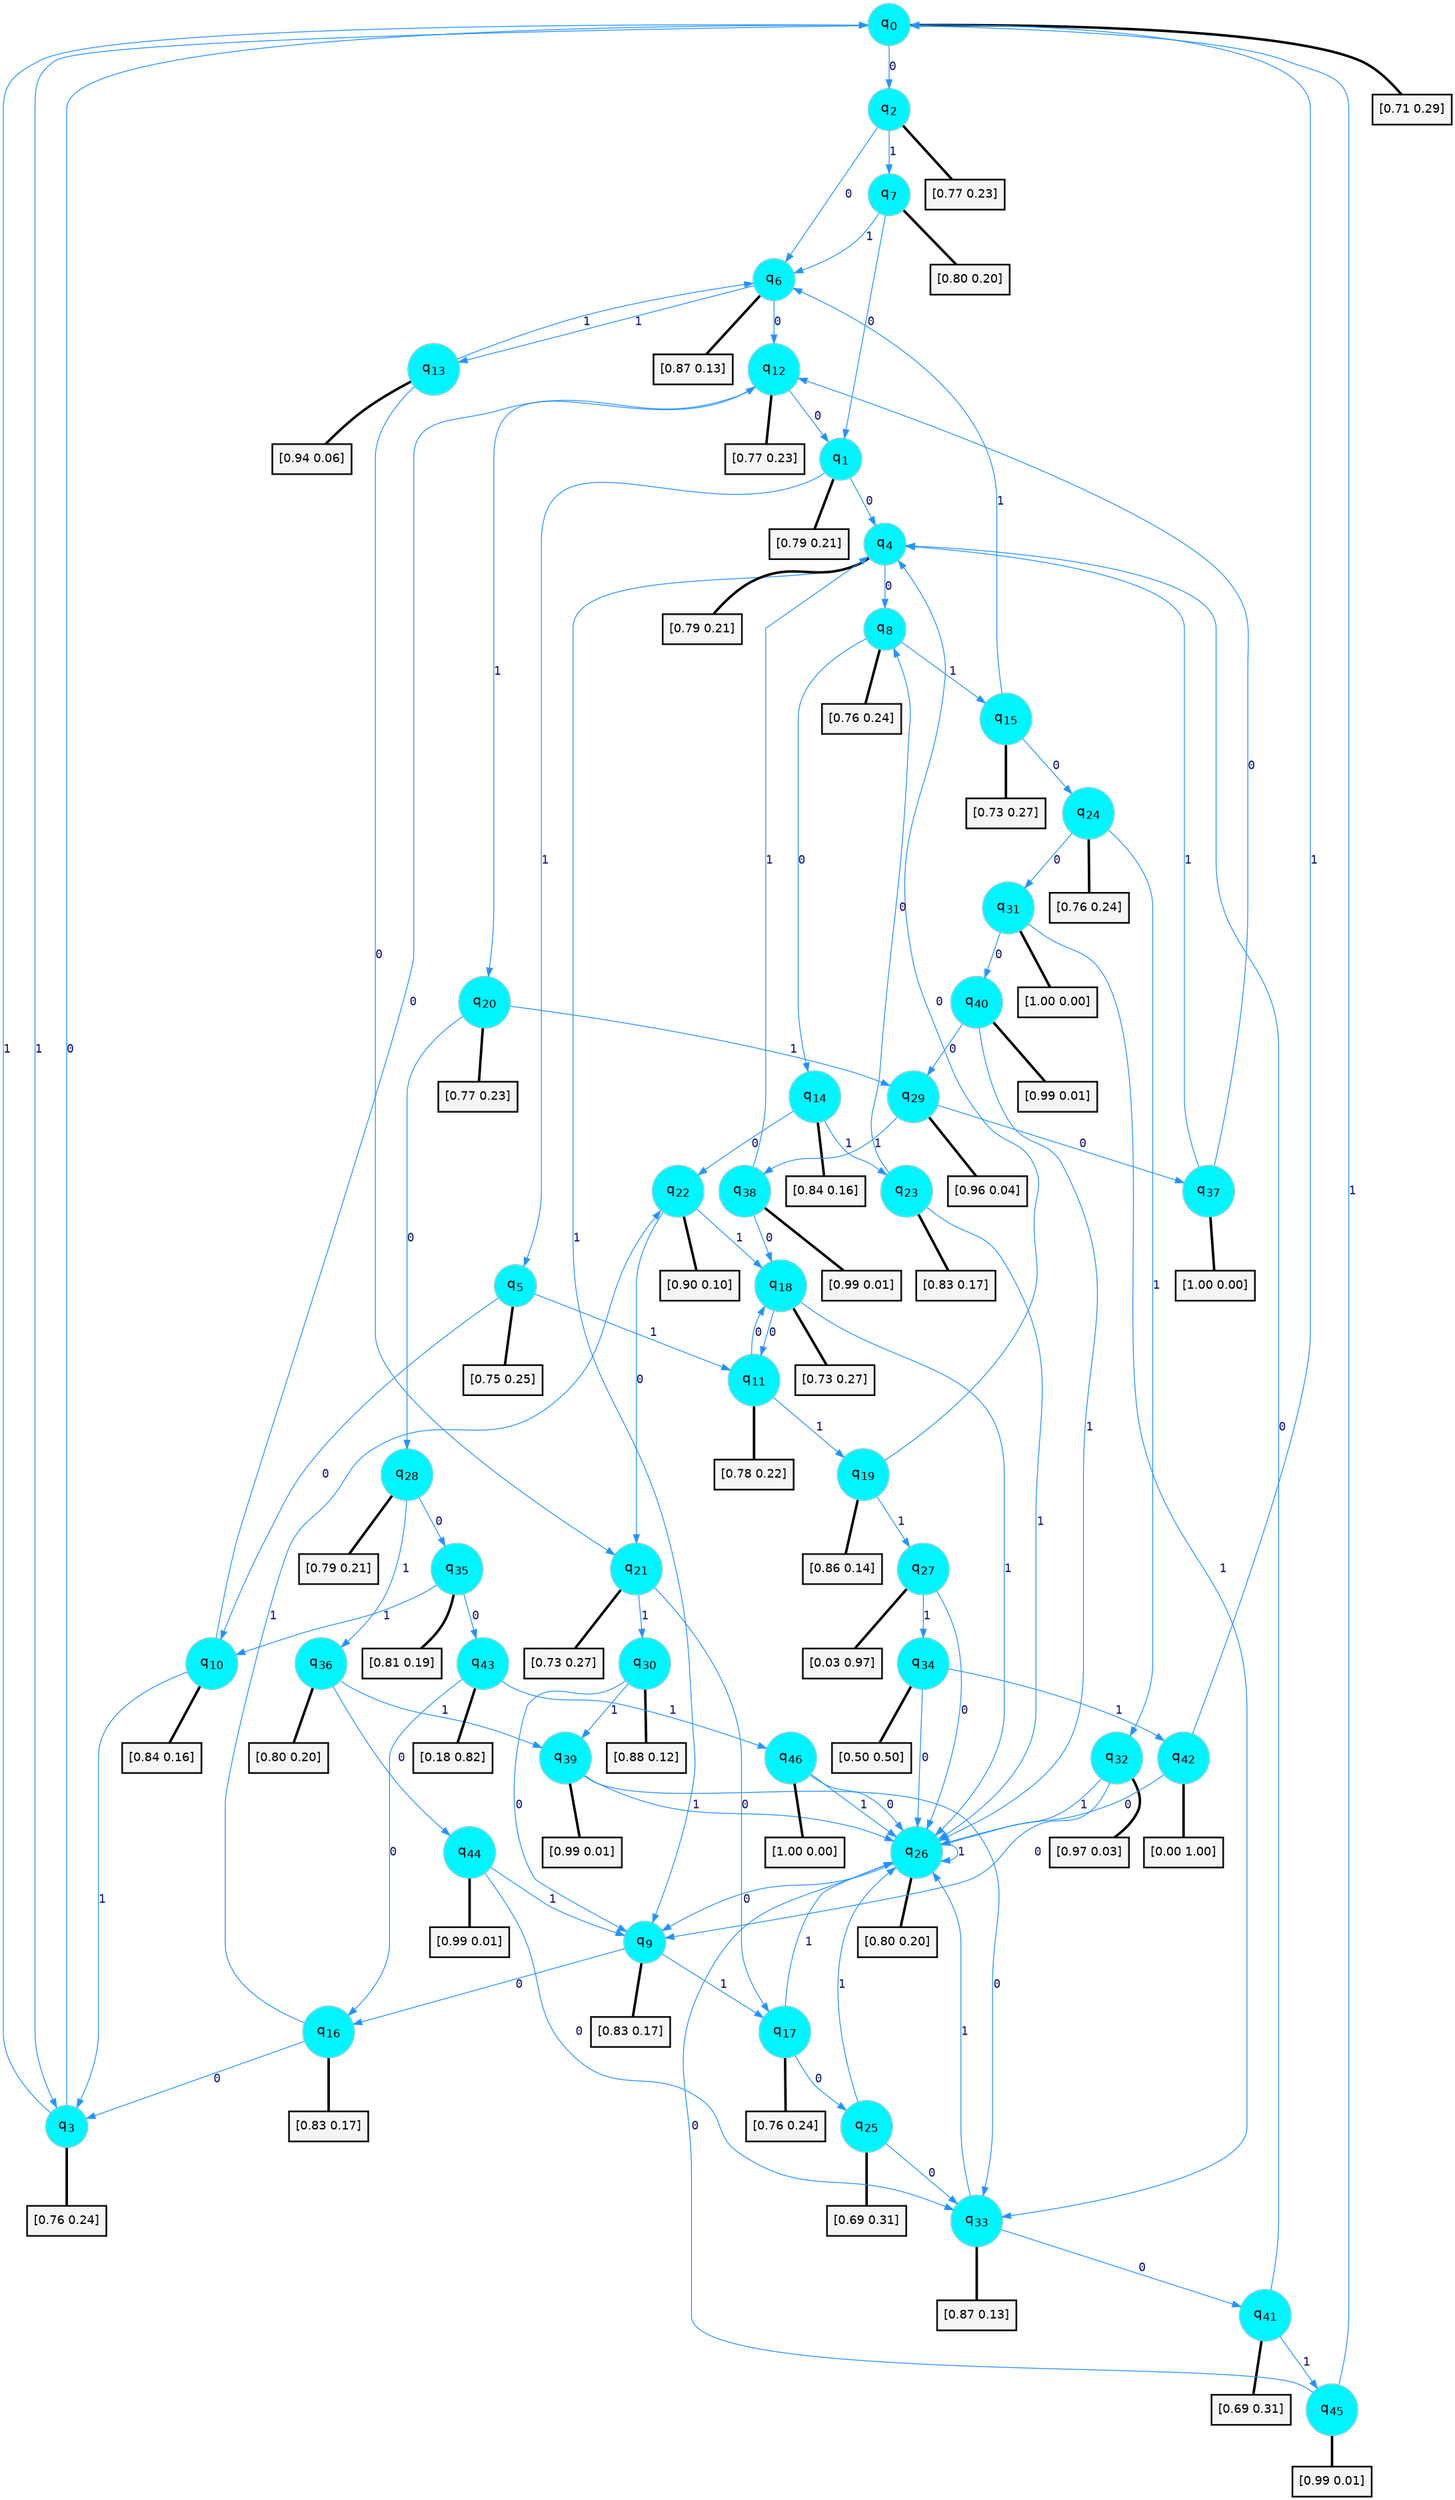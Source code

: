 digraph G {
graph [
bgcolor=transparent, dpi=300, rankdir=TD, size="40,25"];
node [
color=gray, fillcolor=turquoise1, fontcolor=black, fontname=Helvetica, fontsize=16, fontweight=bold, shape=circle, style=filled];
edge [
arrowsize=1, color=dodgerblue1, fontcolor=midnightblue, fontname=courier, fontweight=bold, penwidth=1, style=solid, weight=20];
0[label=<q<SUB>0</SUB>>];
1[label=<q<SUB>1</SUB>>];
2[label=<q<SUB>2</SUB>>];
3[label=<q<SUB>3</SUB>>];
4[label=<q<SUB>4</SUB>>];
5[label=<q<SUB>5</SUB>>];
6[label=<q<SUB>6</SUB>>];
7[label=<q<SUB>7</SUB>>];
8[label=<q<SUB>8</SUB>>];
9[label=<q<SUB>9</SUB>>];
10[label=<q<SUB>10</SUB>>];
11[label=<q<SUB>11</SUB>>];
12[label=<q<SUB>12</SUB>>];
13[label=<q<SUB>13</SUB>>];
14[label=<q<SUB>14</SUB>>];
15[label=<q<SUB>15</SUB>>];
16[label=<q<SUB>16</SUB>>];
17[label=<q<SUB>17</SUB>>];
18[label=<q<SUB>18</SUB>>];
19[label=<q<SUB>19</SUB>>];
20[label=<q<SUB>20</SUB>>];
21[label=<q<SUB>21</SUB>>];
22[label=<q<SUB>22</SUB>>];
23[label=<q<SUB>23</SUB>>];
24[label=<q<SUB>24</SUB>>];
25[label=<q<SUB>25</SUB>>];
26[label=<q<SUB>26</SUB>>];
27[label=<q<SUB>27</SUB>>];
28[label=<q<SUB>28</SUB>>];
29[label=<q<SUB>29</SUB>>];
30[label=<q<SUB>30</SUB>>];
31[label=<q<SUB>31</SUB>>];
32[label=<q<SUB>32</SUB>>];
33[label=<q<SUB>33</SUB>>];
34[label=<q<SUB>34</SUB>>];
35[label=<q<SUB>35</SUB>>];
36[label=<q<SUB>36</SUB>>];
37[label=<q<SUB>37</SUB>>];
38[label=<q<SUB>38</SUB>>];
39[label=<q<SUB>39</SUB>>];
40[label=<q<SUB>40</SUB>>];
41[label=<q<SUB>41</SUB>>];
42[label=<q<SUB>42</SUB>>];
43[label=<q<SUB>43</SUB>>];
44[label=<q<SUB>44</SUB>>];
45[label=<q<SUB>45</SUB>>];
46[label=<q<SUB>46</SUB>>];
47[label="[0.71 0.29]", shape=box,fontcolor=black, fontname=Helvetica, fontsize=14, penwidth=2, fillcolor=whitesmoke,color=black];
48[label="[0.79 0.21]", shape=box,fontcolor=black, fontname=Helvetica, fontsize=14, penwidth=2, fillcolor=whitesmoke,color=black];
49[label="[0.77 0.23]", shape=box,fontcolor=black, fontname=Helvetica, fontsize=14, penwidth=2, fillcolor=whitesmoke,color=black];
50[label="[0.76 0.24]", shape=box,fontcolor=black, fontname=Helvetica, fontsize=14, penwidth=2, fillcolor=whitesmoke,color=black];
51[label="[0.79 0.21]", shape=box,fontcolor=black, fontname=Helvetica, fontsize=14, penwidth=2, fillcolor=whitesmoke,color=black];
52[label="[0.75 0.25]", shape=box,fontcolor=black, fontname=Helvetica, fontsize=14, penwidth=2, fillcolor=whitesmoke,color=black];
53[label="[0.87 0.13]", shape=box,fontcolor=black, fontname=Helvetica, fontsize=14, penwidth=2, fillcolor=whitesmoke,color=black];
54[label="[0.80 0.20]", shape=box,fontcolor=black, fontname=Helvetica, fontsize=14, penwidth=2, fillcolor=whitesmoke,color=black];
55[label="[0.76 0.24]", shape=box,fontcolor=black, fontname=Helvetica, fontsize=14, penwidth=2, fillcolor=whitesmoke,color=black];
56[label="[0.83 0.17]", shape=box,fontcolor=black, fontname=Helvetica, fontsize=14, penwidth=2, fillcolor=whitesmoke,color=black];
57[label="[0.84 0.16]", shape=box,fontcolor=black, fontname=Helvetica, fontsize=14, penwidth=2, fillcolor=whitesmoke,color=black];
58[label="[0.78 0.22]", shape=box,fontcolor=black, fontname=Helvetica, fontsize=14, penwidth=2, fillcolor=whitesmoke,color=black];
59[label="[0.77 0.23]", shape=box,fontcolor=black, fontname=Helvetica, fontsize=14, penwidth=2, fillcolor=whitesmoke,color=black];
60[label="[0.94 0.06]", shape=box,fontcolor=black, fontname=Helvetica, fontsize=14, penwidth=2, fillcolor=whitesmoke,color=black];
61[label="[0.84 0.16]", shape=box,fontcolor=black, fontname=Helvetica, fontsize=14, penwidth=2, fillcolor=whitesmoke,color=black];
62[label="[0.73 0.27]", shape=box,fontcolor=black, fontname=Helvetica, fontsize=14, penwidth=2, fillcolor=whitesmoke,color=black];
63[label="[0.83 0.17]", shape=box,fontcolor=black, fontname=Helvetica, fontsize=14, penwidth=2, fillcolor=whitesmoke,color=black];
64[label="[0.76 0.24]", shape=box,fontcolor=black, fontname=Helvetica, fontsize=14, penwidth=2, fillcolor=whitesmoke,color=black];
65[label="[0.73 0.27]", shape=box,fontcolor=black, fontname=Helvetica, fontsize=14, penwidth=2, fillcolor=whitesmoke,color=black];
66[label="[0.86 0.14]", shape=box,fontcolor=black, fontname=Helvetica, fontsize=14, penwidth=2, fillcolor=whitesmoke,color=black];
67[label="[0.77 0.23]", shape=box,fontcolor=black, fontname=Helvetica, fontsize=14, penwidth=2, fillcolor=whitesmoke,color=black];
68[label="[0.73 0.27]", shape=box,fontcolor=black, fontname=Helvetica, fontsize=14, penwidth=2, fillcolor=whitesmoke,color=black];
69[label="[0.90 0.10]", shape=box,fontcolor=black, fontname=Helvetica, fontsize=14, penwidth=2, fillcolor=whitesmoke,color=black];
70[label="[0.83 0.17]", shape=box,fontcolor=black, fontname=Helvetica, fontsize=14, penwidth=2, fillcolor=whitesmoke,color=black];
71[label="[0.76 0.24]", shape=box,fontcolor=black, fontname=Helvetica, fontsize=14, penwidth=2, fillcolor=whitesmoke,color=black];
72[label="[0.69 0.31]", shape=box,fontcolor=black, fontname=Helvetica, fontsize=14, penwidth=2, fillcolor=whitesmoke,color=black];
73[label="[0.80 0.20]", shape=box,fontcolor=black, fontname=Helvetica, fontsize=14, penwidth=2, fillcolor=whitesmoke,color=black];
74[label="[0.03 0.97]", shape=box,fontcolor=black, fontname=Helvetica, fontsize=14, penwidth=2, fillcolor=whitesmoke,color=black];
75[label="[0.79 0.21]", shape=box,fontcolor=black, fontname=Helvetica, fontsize=14, penwidth=2, fillcolor=whitesmoke,color=black];
76[label="[0.96 0.04]", shape=box,fontcolor=black, fontname=Helvetica, fontsize=14, penwidth=2, fillcolor=whitesmoke,color=black];
77[label="[0.88 0.12]", shape=box,fontcolor=black, fontname=Helvetica, fontsize=14, penwidth=2, fillcolor=whitesmoke,color=black];
78[label="[1.00 0.00]", shape=box,fontcolor=black, fontname=Helvetica, fontsize=14, penwidth=2, fillcolor=whitesmoke,color=black];
79[label="[0.97 0.03]", shape=box,fontcolor=black, fontname=Helvetica, fontsize=14, penwidth=2, fillcolor=whitesmoke,color=black];
80[label="[0.87 0.13]", shape=box,fontcolor=black, fontname=Helvetica, fontsize=14, penwidth=2, fillcolor=whitesmoke,color=black];
81[label="[0.50 0.50]", shape=box,fontcolor=black, fontname=Helvetica, fontsize=14, penwidth=2, fillcolor=whitesmoke,color=black];
82[label="[0.81 0.19]", shape=box,fontcolor=black, fontname=Helvetica, fontsize=14, penwidth=2, fillcolor=whitesmoke,color=black];
83[label="[0.80 0.20]", shape=box,fontcolor=black, fontname=Helvetica, fontsize=14, penwidth=2, fillcolor=whitesmoke,color=black];
84[label="[1.00 0.00]", shape=box,fontcolor=black, fontname=Helvetica, fontsize=14, penwidth=2, fillcolor=whitesmoke,color=black];
85[label="[0.99 0.01]", shape=box,fontcolor=black, fontname=Helvetica, fontsize=14, penwidth=2, fillcolor=whitesmoke,color=black];
86[label="[0.99 0.01]", shape=box,fontcolor=black, fontname=Helvetica, fontsize=14, penwidth=2, fillcolor=whitesmoke,color=black];
87[label="[0.99 0.01]", shape=box,fontcolor=black, fontname=Helvetica, fontsize=14, penwidth=2, fillcolor=whitesmoke,color=black];
88[label="[0.69 0.31]", shape=box,fontcolor=black, fontname=Helvetica, fontsize=14, penwidth=2, fillcolor=whitesmoke,color=black];
89[label="[0.00 1.00]", shape=box,fontcolor=black, fontname=Helvetica, fontsize=14, penwidth=2, fillcolor=whitesmoke,color=black];
90[label="[0.18 0.82]", shape=box,fontcolor=black, fontname=Helvetica, fontsize=14, penwidth=2, fillcolor=whitesmoke,color=black];
91[label="[0.99 0.01]", shape=box,fontcolor=black, fontname=Helvetica, fontsize=14, penwidth=2, fillcolor=whitesmoke,color=black];
92[label="[0.99 0.01]", shape=box,fontcolor=black, fontname=Helvetica, fontsize=14, penwidth=2, fillcolor=whitesmoke,color=black];
93[label="[1.00 0.00]", shape=box,fontcolor=black, fontname=Helvetica, fontsize=14, penwidth=2, fillcolor=whitesmoke,color=black];
0->2 [label=0];
0->3 [label=1];
0->47 [arrowhead=none, penwidth=3,color=black];
1->4 [label=0];
1->5 [label=1];
1->48 [arrowhead=none, penwidth=3,color=black];
2->6 [label=0];
2->7 [label=1];
2->49 [arrowhead=none, penwidth=3,color=black];
3->0 [label=0];
3->0 [label=1];
3->50 [arrowhead=none, penwidth=3,color=black];
4->8 [label=0];
4->9 [label=1];
4->51 [arrowhead=none, penwidth=3,color=black];
5->10 [label=0];
5->11 [label=1];
5->52 [arrowhead=none, penwidth=3,color=black];
6->12 [label=0];
6->13 [label=1];
6->53 [arrowhead=none, penwidth=3,color=black];
7->1 [label=0];
7->6 [label=1];
7->54 [arrowhead=none, penwidth=3,color=black];
8->14 [label=0];
8->15 [label=1];
8->55 [arrowhead=none, penwidth=3,color=black];
9->16 [label=0];
9->17 [label=1];
9->56 [arrowhead=none, penwidth=3,color=black];
10->12 [label=0];
10->3 [label=1];
10->57 [arrowhead=none, penwidth=3,color=black];
11->18 [label=0];
11->19 [label=1];
11->58 [arrowhead=none, penwidth=3,color=black];
12->1 [label=0];
12->20 [label=1];
12->59 [arrowhead=none, penwidth=3,color=black];
13->21 [label=0];
13->6 [label=1];
13->60 [arrowhead=none, penwidth=3,color=black];
14->22 [label=0];
14->23 [label=1];
14->61 [arrowhead=none, penwidth=3,color=black];
15->24 [label=0];
15->6 [label=1];
15->62 [arrowhead=none, penwidth=3,color=black];
16->3 [label=0];
16->22 [label=1];
16->63 [arrowhead=none, penwidth=3,color=black];
17->25 [label=0];
17->26 [label=1];
17->64 [arrowhead=none, penwidth=3,color=black];
18->11 [label=0];
18->26 [label=1];
18->65 [arrowhead=none, penwidth=3,color=black];
19->4 [label=0];
19->27 [label=1];
19->66 [arrowhead=none, penwidth=3,color=black];
20->28 [label=0];
20->29 [label=1];
20->67 [arrowhead=none, penwidth=3,color=black];
21->17 [label=0];
21->30 [label=1];
21->68 [arrowhead=none, penwidth=3,color=black];
22->21 [label=0];
22->18 [label=1];
22->69 [arrowhead=none, penwidth=3,color=black];
23->8 [label=0];
23->26 [label=1];
23->70 [arrowhead=none, penwidth=3,color=black];
24->31 [label=0];
24->32 [label=1];
24->71 [arrowhead=none, penwidth=3,color=black];
25->33 [label=0];
25->26 [label=1];
25->72 [arrowhead=none, penwidth=3,color=black];
26->9 [label=0];
26->26 [label=1];
26->73 [arrowhead=none, penwidth=3,color=black];
27->26 [label=0];
27->34 [label=1];
27->74 [arrowhead=none, penwidth=3,color=black];
28->35 [label=0];
28->36 [label=1];
28->75 [arrowhead=none, penwidth=3,color=black];
29->37 [label=0];
29->38 [label=1];
29->76 [arrowhead=none, penwidth=3,color=black];
30->9 [label=0];
30->39 [label=1];
30->77 [arrowhead=none, penwidth=3,color=black];
31->40 [label=0];
31->33 [label=1];
31->78 [arrowhead=none, penwidth=3,color=black];
32->9 [label=0];
32->26 [label=1];
32->79 [arrowhead=none, penwidth=3,color=black];
33->41 [label=0];
33->26 [label=1];
33->80 [arrowhead=none, penwidth=3,color=black];
34->26 [label=0];
34->42 [label=1];
34->81 [arrowhead=none, penwidth=3,color=black];
35->43 [label=0];
35->10 [label=1];
35->82 [arrowhead=none, penwidth=3,color=black];
36->44 [label=0];
36->39 [label=1];
36->83 [arrowhead=none, penwidth=3,color=black];
37->12 [label=0];
37->4 [label=1];
37->84 [arrowhead=none, penwidth=3,color=black];
38->18 [label=0];
38->4 [label=1];
38->85 [arrowhead=none, penwidth=3,color=black];
39->33 [label=0];
39->26 [label=1];
39->86 [arrowhead=none, penwidth=3,color=black];
40->29 [label=0];
40->26 [label=1];
40->87 [arrowhead=none, penwidth=3,color=black];
41->4 [label=0];
41->45 [label=1];
41->88 [arrowhead=none, penwidth=3,color=black];
42->26 [label=0];
42->0 [label=1];
42->89 [arrowhead=none, penwidth=3,color=black];
43->16 [label=0];
43->46 [label=1];
43->90 [arrowhead=none, penwidth=3,color=black];
44->33 [label=0];
44->9 [label=1];
44->91 [arrowhead=none, penwidth=3,color=black];
45->26 [label=0];
45->0 [label=1];
45->92 [arrowhead=none, penwidth=3,color=black];
46->26 [label=0];
46->26 [label=1];
46->93 [arrowhead=none, penwidth=3,color=black];
}
